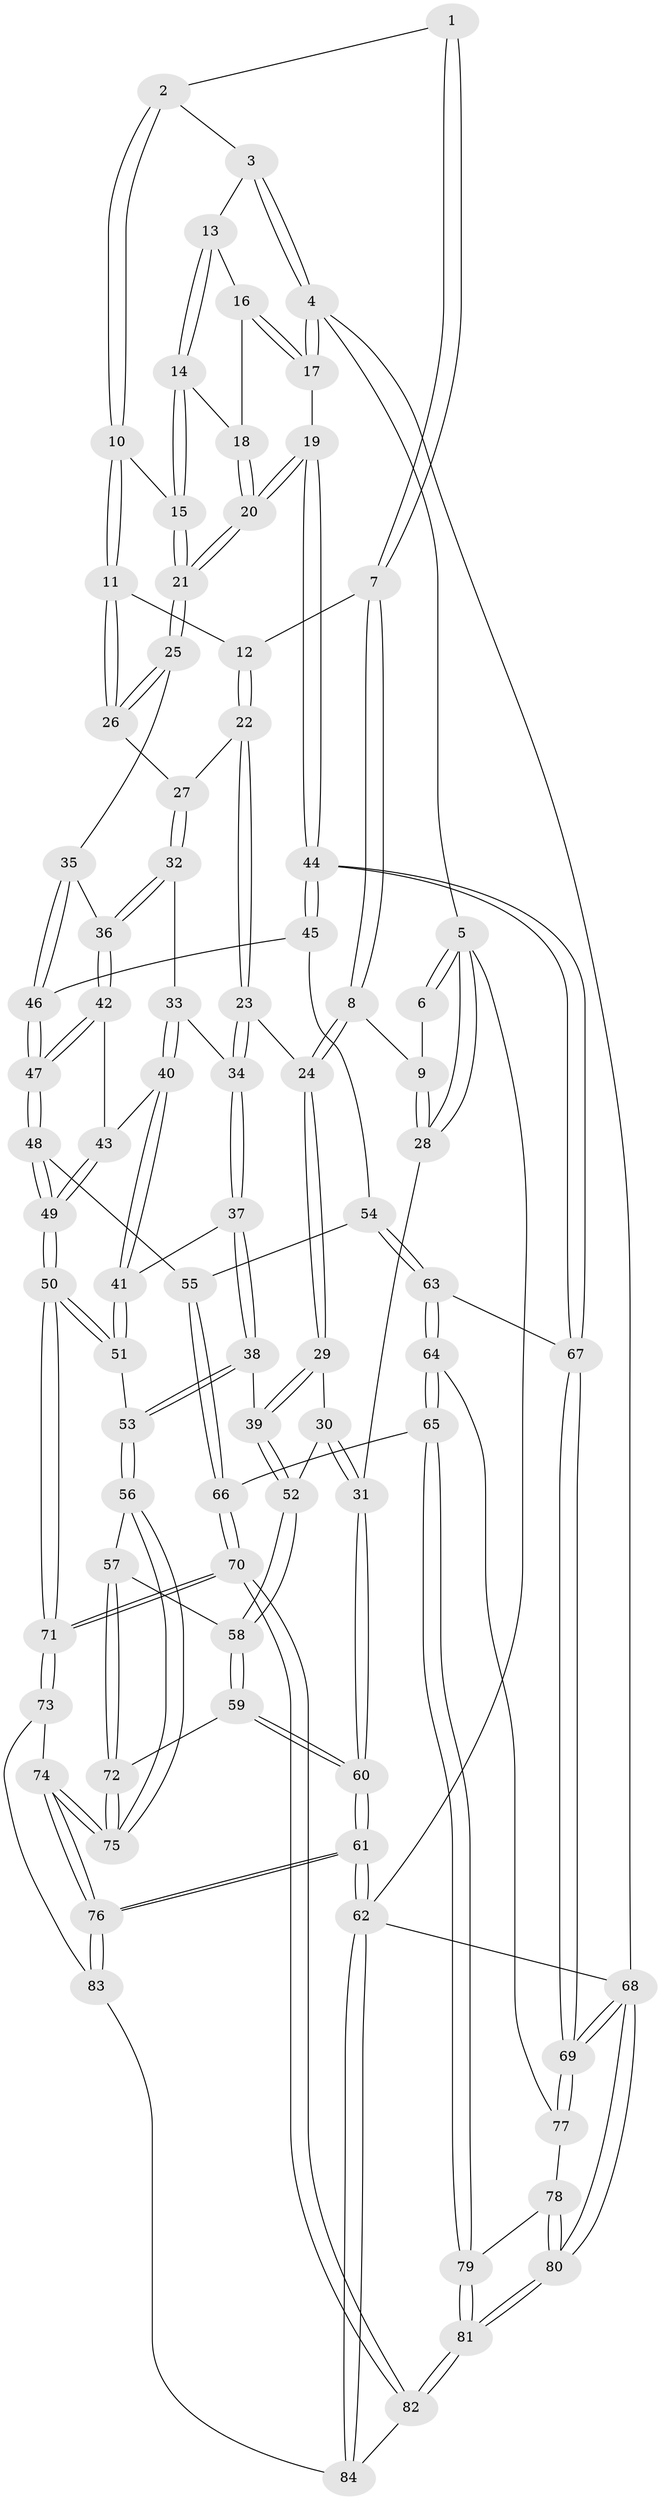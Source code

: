 // coarse degree distribution, {3: 0.19230769230769232, 9: 0.038461538461538464, 5: 0.23076923076923078, 1: 0.038461538461538464, 4: 0.3076923076923077, 6: 0.07692307692307693, 7: 0.038461538461538464, 2: 0.07692307692307693}
// Generated by graph-tools (version 1.1) at 2025/21/03/04/25 18:21:40]
// undirected, 84 vertices, 207 edges
graph export_dot {
graph [start="1"]
  node [color=gray90,style=filled];
  1 [pos="+0.4516601777318934+0"];
  2 [pos="+0.7084052126972639+0"];
  3 [pos="+0.8921888954108829+0"];
  4 [pos="+1+0"];
  5 [pos="+0+0"];
  6 [pos="+0.27295364916078424+0"];
  7 [pos="+0.43493992076016663+0.08502229110759595"];
  8 [pos="+0.24288296721102673+0.2385243027324443"];
  9 [pos="+0.2320849199746967+0.23516966334259531"];
  10 [pos="+0.7316813631390273+0.09277892029784515"];
  11 [pos="+0.700483929447114+0.13755170491929689"];
  12 [pos="+0.5372594539924372+0.15206747473543952"];
  13 [pos="+0.9382203537650908+0.03835912738561766"];
  14 [pos="+0.8321735248510043+0.1020262927030726"];
  15 [pos="+0.7801192214764864+0.10595850785368231"];
  16 [pos="+0.9868624352897177+0.07486879598974043"];
  17 [pos="+1+0.13984384108258052"];
  18 [pos="+0.9217729749640029+0.13619419547424635"];
  19 [pos="+1+0.39228644350423714"];
  20 [pos="+1+0.3568020120341025"];
  21 [pos="+0.9953292964958491+0.3536816745610316"];
  22 [pos="+0.5070131983891081+0.31623612070138535"];
  23 [pos="+0.32203030824512824+0.33717538906099725"];
  24 [pos="+0.3197333593401615+0.3361843385734521"];
  25 [pos="+0.8456219100727977+0.3741356166608066"];
  26 [pos="+0.7056518355090962+0.20553650053386133"];
  27 [pos="+0.590454572166727+0.3698353265595357"];
  28 [pos="+0+0.2249246613339364"];
  29 [pos="+0.28110370777960997+0.4198860896641577"];
  30 [pos="+0.16105569774111028+0.542453437748041"];
  31 [pos="+0+0.4333349828617212"];
  32 [pos="+0.6073651022870472+0.4139154740673918"];
  33 [pos="+0.4320778865504556+0.4480699214163155"];
  34 [pos="+0.3650422625742738+0.40402369783087067"];
  35 [pos="+0.7761345849946976+0.4340175250881812"];
  36 [pos="+0.6189895262621923+0.433969691371468"];
  37 [pos="+0.37638103907802684+0.5017800051226226"];
  38 [pos="+0.3103581571246645+0.5937979188849397"];
  39 [pos="+0.3073189142961387+0.5920751790990201"];
  40 [pos="+0.4983281001808532+0.5434772297693821"];
  41 [pos="+0.45663866936500125+0.5759713766297653"];
  42 [pos="+0.5961950015933308+0.4976449957311569"];
  43 [pos="+0.5050384503115041+0.5421191720013122"];
  44 [pos="+1+0.41480208948288966"];
  45 [pos="+0.8300633882419762+0.593053326052215"];
  46 [pos="+0.7884764183368699+0.5390594407518853"];
  47 [pos="+0.6536059473819069+0.615935915927065"];
  48 [pos="+0.6533623847618197+0.6388629201346901"];
  49 [pos="+0.595077848204623+0.7388058774851333"];
  50 [pos="+0.5702629562725038+0.8032926638661206"];
  51 [pos="+0.41223347477837347+0.6549757824842769"];
  52 [pos="+0.18489265199001806+0.5831378582963544"];
  53 [pos="+0.36216232338337834+0.6573763895221023"];
  54 [pos="+0.8314855772804166+0.6352775188515795"];
  55 [pos="+0.7340359196900753+0.6575951718438762"];
  56 [pos="+0.34260191883949737+0.6818895855100928"];
  57 [pos="+0.29878294357733354+0.6882556114826837"];
  58 [pos="+0.1752312625321129+0.6290239849206305"];
  59 [pos="+0.1433454963161304+0.7170025549548465"];
  60 [pos="+0+0.9745179852181621"];
  61 [pos="+0+1"];
  62 [pos="+0+1"];
  63 [pos="+0.8886551431761266+0.7294324592397029"];
  64 [pos="+0.8479706353331606+0.8094934758691651"];
  65 [pos="+0.8141543902511659+0.8300052992697757"];
  66 [pos="+0.7845318421973624+0.8279303518774598"];
  67 [pos="+1+0.6114035454726476"];
  68 [pos="+1+1"];
  69 [pos="+1+0.9422081032189654"];
  70 [pos="+0.6085509701235662+0.8436748778911036"];
  71 [pos="+0.5725833764475847+0.8166113048279623"];
  72 [pos="+0.19316687000281246+0.7250918565228082"];
  73 [pos="+0.4731799258413408+0.8674961815004821"];
  74 [pos="+0.31514538710773526+0.8317538796701108"];
  75 [pos="+0.3124830829468537+0.8140644685659711"];
  76 [pos="+0+1"];
  77 [pos="+0.969327076266981+0.8813422429092377"];
  78 [pos="+0.9435206635674669+0.9392785443460459"];
  79 [pos="+0.8358437925945258+0.9806758495774007"];
  80 [pos="+0.9873006047607228+1"];
  81 [pos="+0.8280295042690808+1"];
  82 [pos="+0.6678111913419943+1"];
  83 [pos="+0.4608351769737171+0.8949070473453212"];
  84 [pos="+0.40440178615308453+1"];
  1 -- 2;
  1 -- 7;
  1 -- 7;
  2 -- 3;
  2 -- 10;
  2 -- 10;
  3 -- 4;
  3 -- 4;
  3 -- 13;
  4 -- 5;
  4 -- 17;
  4 -- 17;
  4 -- 68;
  5 -- 6;
  5 -- 6;
  5 -- 28;
  5 -- 28;
  5 -- 62;
  6 -- 9;
  7 -- 8;
  7 -- 8;
  7 -- 12;
  8 -- 9;
  8 -- 24;
  8 -- 24;
  9 -- 28;
  9 -- 28;
  10 -- 11;
  10 -- 11;
  10 -- 15;
  11 -- 12;
  11 -- 26;
  11 -- 26;
  12 -- 22;
  12 -- 22;
  13 -- 14;
  13 -- 14;
  13 -- 16;
  14 -- 15;
  14 -- 15;
  14 -- 18;
  15 -- 21;
  15 -- 21;
  16 -- 17;
  16 -- 17;
  16 -- 18;
  17 -- 19;
  18 -- 20;
  18 -- 20;
  19 -- 20;
  19 -- 20;
  19 -- 44;
  19 -- 44;
  20 -- 21;
  20 -- 21;
  21 -- 25;
  21 -- 25;
  22 -- 23;
  22 -- 23;
  22 -- 27;
  23 -- 24;
  23 -- 34;
  23 -- 34;
  24 -- 29;
  24 -- 29;
  25 -- 26;
  25 -- 26;
  25 -- 35;
  26 -- 27;
  27 -- 32;
  27 -- 32;
  28 -- 31;
  29 -- 30;
  29 -- 39;
  29 -- 39;
  30 -- 31;
  30 -- 31;
  30 -- 52;
  31 -- 60;
  31 -- 60;
  32 -- 33;
  32 -- 36;
  32 -- 36;
  33 -- 34;
  33 -- 40;
  33 -- 40;
  34 -- 37;
  34 -- 37;
  35 -- 36;
  35 -- 46;
  35 -- 46;
  36 -- 42;
  36 -- 42;
  37 -- 38;
  37 -- 38;
  37 -- 41;
  38 -- 39;
  38 -- 53;
  38 -- 53;
  39 -- 52;
  39 -- 52;
  40 -- 41;
  40 -- 41;
  40 -- 43;
  41 -- 51;
  41 -- 51;
  42 -- 43;
  42 -- 47;
  42 -- 47;
  43 -- 49;
  43 -- 49;
  44 -- 45;
  44 -- 45;
  44 -- 67;
  44 -- 67;
  45 -- 46;
  45 -- 54;
  46 -- 47;
  46 -- 47;
  47 -- 48;
  47 -- 48;
  48 -- 49;
  48 -- 49;
  48 -- 55;
  49 -- 50;
  49 -- 50;
  50 -- 51;
  50 -- 51;
  50 -- 71;
  50 -- 71;
  51 -- 53;
  52 -- 58;
  52 -- 58;
  53 -- 56;
  53 -- 56;
  54 -- 55;
  54 -- 63;
  54 -- 63;
  55 -- 66;
  55 -- 66;
  56 -- 57;
  56 -- 75;
  56 -- 75;
  57 -- 58;
  57 -- 72;
  57 -- 72;
  58 -- 59;
  58 -- 59;
  59 -- 60;
  59 -- 60;
  59 -- 72;
  60 -- 61;
  60 -- 61;
  61 -- 62;
  61 -- 62;
  61 -- 76;
  61 -- 76;
  62 -- 84;
  62 -- 84;
  62 -- 68;
  63 -- 64;
  63 -- 64;
  63 -- 67;
  64 -- 65;
  64 -- 65;
  64 -- 77;
  65 -- 66;
  65 -- 79;
  65 -- 79;
  66 -- 70;
  66 -- 70;
  67 -- 69;
  67 -- 69;
  68 -- 69;
  68 -- 69;
  68 -- 80;
  68 -- 80;
  69 -- 77;
  69 -- 77;
  70 -- 71;
  70 -- 71;
  70 -- 82;
  70 -- 82;
  71 -- 73;
  71 -- 73;
  72 -- 75;
  72 -- 75;
  73 -- 74;
  73 -- 83;
  74 -- 75;
  74 -- 75;
  74 -- 76;
  74 -- 76;
  76 -- 83;
  76 -- 83;
  77 -- 78;
  78 -- 79;
  78 -- 80;
  78 -- 80;
  79 -- 81;
  79 -- 81;
  80 -- 81;
  80 -- 81;
  81 -- 82;
  81 -- 82;
  82 -- 84;
  83 -- 84;
}
